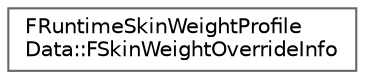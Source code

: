 digraph "Graphical Class Hierarchy"
{
 // INTERACTIVE_SVG=YES
 // LATEX_PDF_SIZE
  bgcolor="transparent";
  edge [fontname=Helvetica,fontsize=10,labelfontname=Helvetica,labelfontsize=10];
  node [fontname=Helvetica,fontsize=10,shape=box,height=0.2,width=0.4];
  rankdir="LR";
  Node0 [id="Node000000",label="FRuntimeSkinWeightProfile\lData::FSkinWeightOverrideInfo",height=0.2,width=0.4,color="grey40", fillcolor="white", style="filled",URL="$d5/d85/structFRuntimeSkinWeightProfileData_1_1FSkinWeightOverrideInfo.html",tooltip="Structure containing per Skin Weight offset and length."];
}
